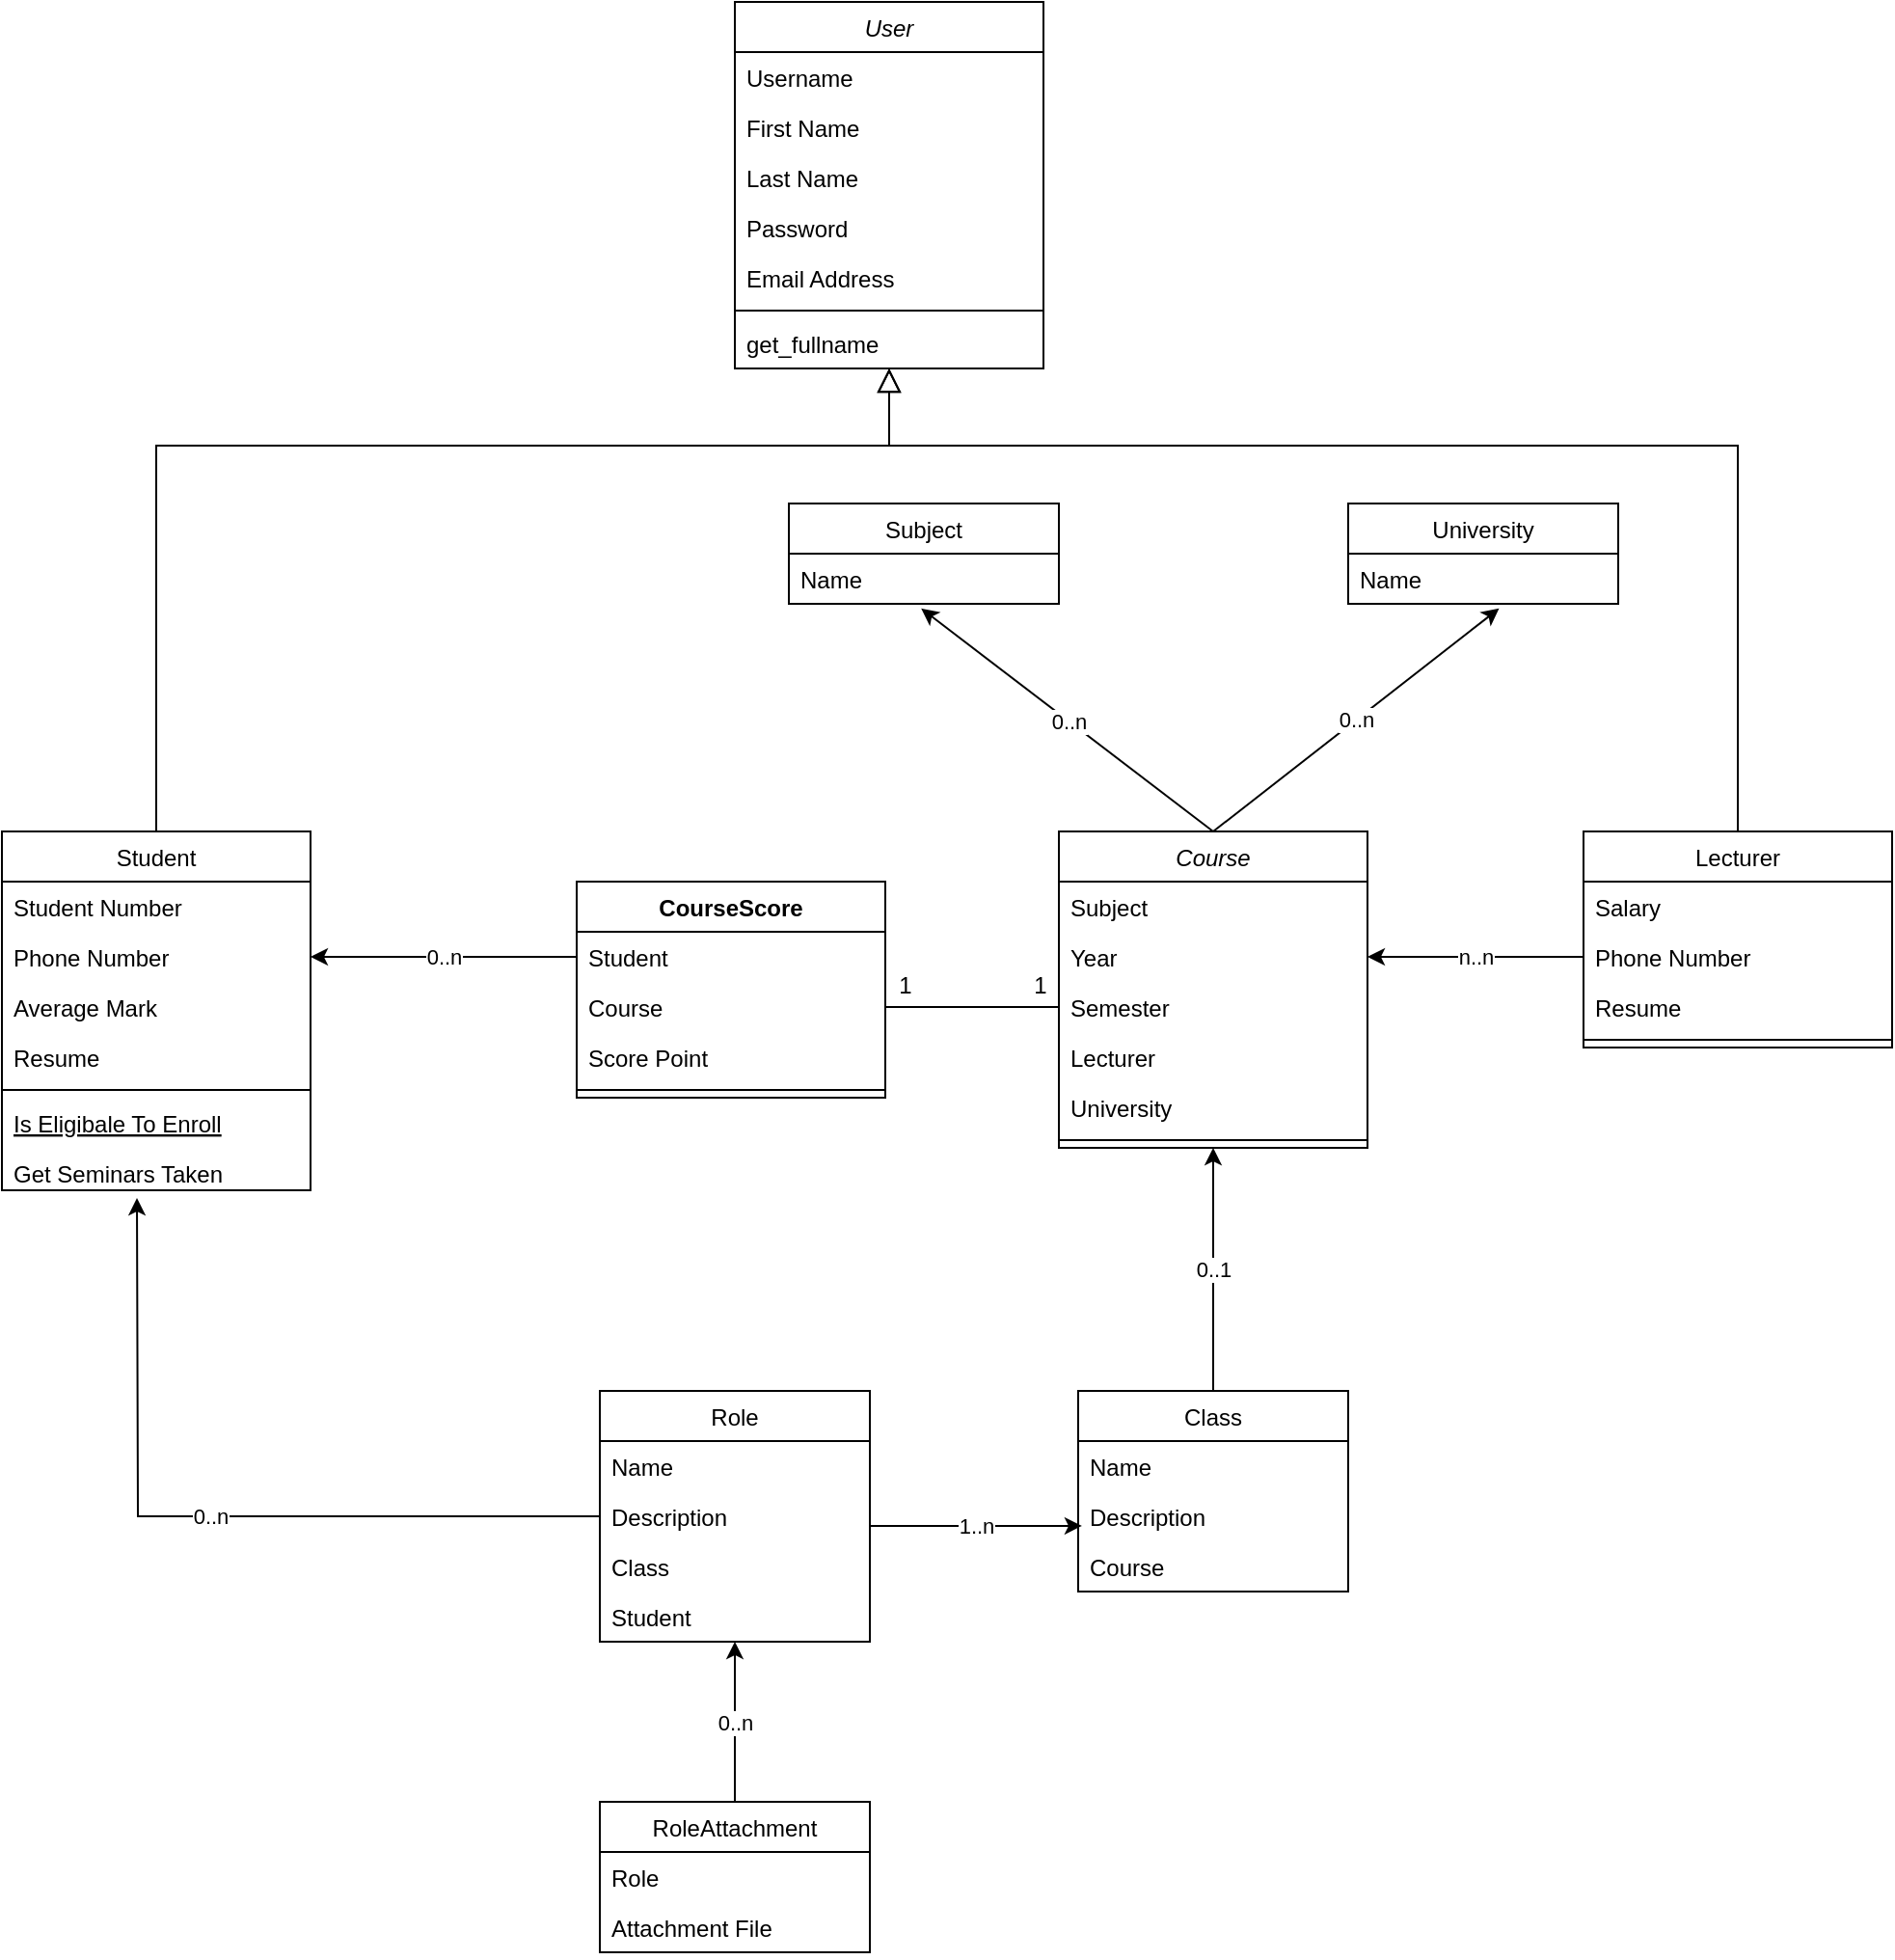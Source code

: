 <mxfile version="13.9.9" type="github">
  <diagram id="C5RBs43oDa-KdzZeNtuy" name="Page-1">
    <mxGraphModel dx="1865" dy="1749" grid="1" gridSize="10" guides="1" tooltips="1" connect="1" arrows="1" fold="1" page="1" pageScale="1" pageWidth="827" pageHeight="1169" math="0" shadow="0">
      <root>
        <mxCell id="WIyWlLk6GJQsqaUBKTNV-0" />
        <mxCell id="WIyWlLk6GJQsqaUBKTNV-1" parent="WIyWlLk6GJQsqaUBKTNV-0" />
        <mxCell id="zkfFHV4jXpPFQw0GAbJ--0" value="User" style="swimlane;fontStyle=2;align=center;verticalAlign=top;childLayout=stackLayout;horizontal=1;startSize=26;horizontalStack=0;resizeParent=1;resizeLast=0;collapsible=1;marginBottom=0;rounded=0;shadow=0;strokeWidth=1;" parent="WIyWlLk6GJQsqaUBKTNV-1" vertex="1">
          <mxGeometry x="260" y="-70" width="160" height="190" as="geometry">
            <mxRectangle x="230" y="140" width="160" height="26" as="alternateBounds" />
          </mxGeometry>
        </mxCell>
        <mxCell id="tCNZL2-Ipxgl9qcMAhFC-2" value="Username" style="text;align=left;verticalAlign=top;spacingLeft=4;spacingRight=4;overflow=hidden;rotatable=0;points=[[0,0.5],[1,0.5]];portConstraint=eastwest;" parent="zkfFHV4jXpPFQw0GAbJ--0" vertex="1">
          <mxGeometry y="26" width="160" height="26" as="geometry" />
        </mxCell>
        <mxCell id="zkfFHV4jXpPFQw0GAbJ--1" value="First Name" style="text;align=left;verticalAlign=top;spacingLeft=4;spacingRight=4;overflow=hidden;rotatable=0;points=[[0,0.5],[1,0.5]];portConstraint=eastwest;" parent="zkfFHV4jXpPFQw0GAbJ--0" vertex="1">
          <mxGeometry y="52" width="160" height="26" as="geometry" />
        </mxCell>
        <mxCell id="tCNZL2-Ipxgl9qcMAhFC-0" value="Last Name" style="text;align=left;verticalAlign=top;spacingLeft=4;spacingRight=4;overflow=hidden;rotatable=0;points=[[0,0.5],[1,0.5]];portConstraint=eastwest;" parent="zkfFHV4jXpPFQw0GAbJ--0" vertex="1">
          <mxGeometry y="78" width="160" height="26" as="geometry" />
        </mxCell>
        <mxCell id="tCNZL2-Ipxgl9qcMAhFC-1" value="Password" style="text;align=left;verticalAlign=top;spacingLeft=4;spacingRight=4;overflow=hidden;rotatable=0;points=[[0,0.5],[1,0.5]];portConstraint=eastwest;rounded=0;shadow=0;html=0;" parent="zkfFHV4jXpPFQw0GAbJ--0" vertex="1">
          <mxGeometry y="104" width="160" height="26" as="geometry" />
        </mxCell>
        <mxCell id="zkfFHV4jXpPFQw0GAbJ--3" value="Email Address" style="text;align=left;verticalAlign=top;spacingLeft=4;spacingRight=4;overflow=hidden;rotatable=0;points=[[0,0.5],[1,0.5]];portConstraint=eastwest;rounded=0;shadow=0;html=0;" parent="zkfFHV4jXpPFQw0GAbJ--0" vertex="1">
          <mxGeometry y="130" width="160" height="26" as="geometry" />
        </mxCell>
        <mxCell id="zkfFHV4jXpPFQw0GAbJ--4" value="" style="line;html=1;strokeWidth=1;align=left;verticalAlign=middle;spacingTop=-1;spacingLeft=3;spacingRight=3;rotatable=0;labelPosition=right;points=[];portConstraint=eastwest;" parent="zkfFHV4jXpPFQw0GAbJ--0" vertex="1">
          <mxGeometry y="156" width="160" height="8" as="geometry" />
        </mxCell>
        <mxCell id="zkfFHV4jXpPFQw0GAbJ--5" value="get_fullname" style="text;align=left;verticalAlign=top;spacingLeft=4;spacingRight=4;overflow=hidden;rotatable=0;points=[[0,0.5],[1,0.5]];portConstraint=eastwest;" parent="zkfFHV4jXpPFQw0GAbJ--0" vertex="1">
          <mxGeometry y="164" width="160" height="26" as="geometry" />
        </mxCell>
        <mxCell id="zkfFHV4jXpPFQw0GAbJ--6" value="Student" style="swimlane;fontStyle=0;align=center;verticalAlign=top;childLayout=stackLayout;horizontal=1;startSize=26;horizontalStack=0;resizeParent=1;resizeLast=0;collapsible=1;marginBottom=0;rounded=0;shadow=0;strokeWidth=1;" parent="WIyWlLk6GJQsqaUBKTNV-1" vertex="1">
          <mxGeometry x="-120" y="360" width="160" height="186" as="geometry">
            <mxRectangle x="130" y="380" width="160" height="26" as="alternateBounds" />
          </mxGeometry>
        </mxCell>
        <mxCell id="zkfFHV4jXpPFQw0GAbJ--7" value="Student Number" style="text;align=left;verticalAlign=top;spacingLeft=4;spacingRight=4;overflow=hidden;rotatable=0;points=[[0,0.5],[1,0.5]];portConstraint=eastwest;" parent="zkfFHV4jXpPFQw0GAbJ--6" vertex="1">
          <mxGeometry y="26" width="160" height="26" as="geometry" />
        </mxCell>
        <mxCell id="tCNZL2-Ipxgl9qcMAhFC-3" value="Phone Number" style="text;align=left;verticalAlign=top;spacingLeft=4;spacingRight=4;overflow=hidden;rotatable=0;points=[[0,0.5],[1,0.5]];portConstraint=eastwest;rounded=0;shadow=0;html=0;" parent="zkfFHV4jXpPFQw0GAbJ--6" vertex="1">
          <mxGeometry y="52" width="160" height="26" as="geometry" />
        </mxCell>
        <mxCell id="zkfFHV4jXpPFQw0GAbJ--8" value="Average Mark" style="text;align=left;verticalAlign=top;spacingLeft=4;spacingRight=4;overflow=hidden;rotatable=0;points=[[0,0.5],[1,0.5]];portConstraint=eastwest;rounded=0;shadow=0;html=0;" parent="zkfFHV4jXpPFQw0GAbJ--6" vertex="1">
          <mxGeometry y="78" width="160" height="26" as="geometry" />
        </mxCell>
        <mxCell id="aGNS2__uTTkb6mCZXHY8-19" value="Resume" style="text;align=left;verticalAlign=top;spacingLeft=4;spacingRight=4;overflow=hidden;rotatable=0;points=[[0,0.5],[1,0.5]];portConstraint=eastwest;rounded=0;shadow=0;html=0;" parent="zkfFHV4jXpPFQw0GAbJ--6" vertex="1">
          <mxGeometry y="104" width="160" height="26" as="geometry" />
        </mxCell>
        <mxCell id="zkfFHV4jXpPFQw0GAbJ--9" value="" style="line;html=1;strokeWidth=1;align=left;verticalAlign=middle;spacingTop=-1;spacingLeft=3;spacingRight=3;rotatable=0;labelPosition=right;points=[];portConstraint=eastwest;" parent="zkfFHV4jXpPFQw0GAbJ--6" vertex="1">
          <mxGeometry y="130" width="160" height="8" as="geometry" />
        </mxCell>
        <mxCell id="zkfFHV4jXpPFQw0GAbJ--10" value="Is Eligibale To Enroll" style="text;align=left;verticalAlign=top;spacingLeft=4;spacingRight=4;overflow=hidden;rotatable=0;points=[[0,0.5],[1,0.5]];portConstraint=eastwest;fontStyle=4" parent="zkfFHV4jXpPFQw0GAbJ--6" vertex="1">
          <mxGeometry y="138" width="160" height="26" as="geometry" />
        </mxCell>
        <mxCell id="zkfFHV4jXpPFQw0GAbJ--11" value="Get Seminars Taken" style="text;align=left;verticalAlign=top;spacingLeft=4;spacingRight=4;overflow=hidden;rotatable=0;points=[[0,0.5],[1,0.5]];portConstraint=eastwest;" parent="zkfFHV4jXpPFQw0GAbJ--6" vertex="1">
          <mxGeometry y="164" width="160" height="22" as="geometry" />
        </mxCell>
        <mxCell id="zkfFHV4jXpPFQw0GAbJ--12" value="" style="endArrow=block;endSize=10;endFill=0;shadow=0;strokeWidth=1;rounded=0;edgeStyle=elbowEdgeStyle;elbow=vertical;" parent="WIyWlLk6GJQsqaUBKTNV-1" source="zkfFHV4jXpPFQw0GAbJ--6" target="zkfFHV4jXpPFQw0GAbJ--0" edge="1">
          <mxGeometry width="160" relative="1" as="geometry">
            <mxPoint x="200" y="203" as="sourcePoint" />
            <mxPoint x="200" y="203" as="targetPoint" />
            <Array as="points">
              <mxPoint x="340" y="160" />
            </Array>
          </mxGeometry>
        </mxCell>
        <mxCell id="zkfFHV4jXpPFQw0GAbJ--13" value="Lecturer" style="swimlane;fontStyle=0;align=center;verticalAlign=top;childLayout=stackLayout;horizontal=1;startSize=26;horizontalStack=0;resizeParent=1;resizeLast=0;collapsible=1;marginBottom=0;rounded=0;shadow=0;strokeWidth=1;" parent="WIyWlLk6GJQsqaUBKTNV-1" vertex="1">
          <mxGeometry x="700" y="360" width="160" height="112" as="geometry">
            <mxRectangle x="340" y="380" width="170" height="26" as="alternateBounds" />
          </mxGeometry>
        </mxCell>
        <mxCell id="zkfFHV4jXpPFQw0GAbJ--14" value="Salary" style="text;align=left;verticalAlign=top;spacingLeft=4;spacingRight=4;overflow=hidden;rotatable=0;points=[[0,0.5],[1,0.5]];portConstraint=eastwest;" parent="zkfFHV4jXpPFQw0GAbJ--13" vertex="1">
          <mxGeometry y="26" width="160" height="26" as="geometry" />
        </mxCell>
        <mxCell id="zkfFHV4jXpPFQw0GAbJ--2" value="Phone Number" style="text;align=left;verticalAlign=top;spacingLeft=4;spacingRight=4;overflow=hidden;rotatable=0;points=[[0,0.5],[1,0.5]];portConstraint=eastwest;rounded=0;shadow=0;html=0;" parent="zkfFHV4jXpPFQw0GAbJ--13" vertex="1">
          <mxGeometry y="52" width="160" height="26" as="geometry" />
        </mxCell>
        <mxCell id="aGNS2__uTTkb6mCZXHY8-20" value="Resume" style="text;align=left;verticalAlign=top;spacingLeft=4;spacingRight=4;overflow=hidden;rotatable=0;points=[[0,0.5],[1,0.5]];portConstraint=eastwest;rounded=0;shadow=0;html=0;" parent="zkfFHV4jXpPFQw0GAbJ--13" vertex="1">
          <mxGeometry y="78" width="160" height="26" as="geometry" />
        </mxCell>
        <mxCell id="zkfFHV4jXpPFQw0GAbJ--15" value="" style="line;html=1;strokeWidth=1;align=left;verticalAlign=middle;spacingTop=-1;spacingLeft=3;spacingRight=3;rotatable=0;labelPosition=right;points=[];portConstraint=eastwest;" parent="zkfFHV4jXpPFQw0GAbJ--13" vertex="1">
          <mxGeometry y="104" width="160" height="8" as="geometry" />
        </mxCell>
        <mxCell id="zkfFHV4jXpPFQw0GAbJ--16" value="" style="endArrow=block;endSize=10;endFill=0;shadow=0;strokeWidth=1;rounded=0;edgeStyle=elbowEdgeStyle;elbow=vertical;" parent="WIyWlLk6GJQsqaUBKTNV-1" source="zkfFHV4jXpPFQw0GAbJ--13" target="zkfFHV4jXpPFQw0GAbJ--0" edge="1">
          <mxGeometry width="160" relative="1" as="geometry">
            <mxPoint x="210" y="373" as="sourcePoint" />
            <mxPoint x="310" y="271" as="targetPoint" />
            <Array as="points">
              <mxPoint x="340" y="160" />
            </Array>
          </mxGeometry>
        </mxCell>
        <mxCell id="tCNZL2-Ipxgl9qcMAhFC-4" value="Course" style="swimlane;fontStyle=2;align=center;verticalAlign=top;childLayout=stackLayout;horizontal=1;startSize=26;horizontalStack=0;resizeParent=1;resizeLast=0;collapsible=1;marginBottom=0;rounded=0;shadow=0;strokeWidth=1;" parent="WIyWlLk6GJQsqaUBKTNV-1" vertex="1">
          <mxGeometry x="428" y="360" width="160" height="164" as="geometry">
            <mxRectangle x="230" y="140" width="160" height="26" as="alternateBounds" />
          </mxGeometry>
        </mxCell>
        <mxCell id="tCNZL2-Ipxgl9qcMAhFC-5" value="Subject" style="text;align=left;verticalAlign=top;spacingLeft=4;spacingRight=4;overflow=hidden;rotatable=0;points=[[0,0.5],[1,0.5]];portConstraint=eastwest;" parent="tCNZL2-Ipxgl9qcMAhFC-4" vertex="1">
          <mxGeometry y="26" width="160" height="26" as="geometry" />
        </mxCell>
        <mxCell id="tCNZL2-Ipxgl9qcMAhFC-6" value="Year" style="text;align=left;verticalAlign=top;spacingLeft=4;spacingRight=4;overflow=hidden;rotatable=0;points=[[0,0.5],[1,0.5]];portConstraint=eastwest;" parent="tCNZL2-Ipxgl9qcMAhFC-4" vertex="1">
          <mxGeometry y="52" width="160" height="26" as="geometry" />
        </mxCell>
        <mxCell id="tCNZL2-Ipxgl9qcMAhFC-7" value="Semester" style="text;align=left;verticalAlign=top;spacingLeft=4;spacingRight=4;overflow=hidden;rotatable=0;points=[[0,0.5],[1,0.5]];portConstraint=eastwest;" parent="tCNZL2-Ipxgl9qcMAhFC-4" vertex="1">
          <mxGeometry y="78" width="160" height="26" as="geometry" />
        </mxCell>
        <mxCell id="tCNZL2-Ipxgl9qcMAhFC-8" value="Lecturer" style="text;align=left;verticalAlign=top;spacingLeft=4;spacingRight=4;overflow=hidden;rotatable=0;points=[[0,0.5],[1,0.5]];portConstraint=eastwest;rounded=0;shadow=0;html=0;" parent="tCNZL2-Ipxgl9qcMAhFC-4" vertex="1">
          <mxGeometry y="104" width="160" height="26" as="geometry" />
        </mxCell>
        <mxCell id="aGNS2__uTTkb6mCZXHY8-76" value="University" style="text;align=left;verticalAlign=top;spacingLeft=4;spacingRight=4;overflow=hidden;rotatable=0;points=[[0,0.5],[1,0.5]];portConstraint=eastwest;rounded=0;shadow=0;html=0;" parent="tCNZL2-Ipxgl9qcMAhFC-4" vertex="1">
          <mxGeometry y="130" width="160" height="26" as="geometry" />
        </mxCell>
        <mxCell id="tCNZL2-Ipxgl9qcMAhFC-10" value="" style="line;html=1;strokeWidth=1;align=left;verticalAlign=middle;spacingTop=-1;spacingLeft=3;spacingRight=3;rotatable=0;labelPosition=right;points=[];portConstraint=eastwest;" parent="tCNZL2-Ipxgl9qcMAhFC-4" vertex="1">
          <mxGeometry y="156" width="160" height="8" as="geometry" />
        </mxCell>
        <mxCell id="aGNS2__uTTkb6mCZXHY8-4" value="CourseScore" style="swimlane;fontStyle=1;align=center;verticalAlign=top;childLayout=stackLayout;horizontal=1;startSize=26;horizontalStack=0;resizeParent=1;resizeParentMax=0;resizeLast=0;collapsible=1;marginBottom=0;" parent="WIyWlLk6GJQsqaUBKTNV-1" vertex="1">
          <mxGeometry x="178" y="386" width="160" height="112" as="geometry" />
        </mxCell>
        <mxCell id="aGNS2__uTTkb6mCZXHY8-5" value="Student" style="text;strokeColor=none;fillColor=none;align=left;verticalAlign=top;spacingLeft=4;spacingRight=4;overflow=hidden;rotatable=0;points=[[0,0.5],[1,0.5]];portConstraint=eastwest;" parent="aGNS2__uTTkb6mCZXHY8-4" vertex="1">
          <mxGeometry y="26" width="160" height="26" as="geometry" />
        </mxCell>
        <mxCell id="aGNS2__uTTkb6mCZXHY8-8" value="Course" style="text;strokeColor=none;fillColor=none;align=left;verticalAlign=top;spacingLeft=4;spacingRight=4;overflow=hidden;rotatable=0;points=[[0,0.5],[1,0.5]];portConstraint=eastwest;" parent="aGNS2__uTTkb6mCZXHY8-4" vertex="1">
          <mxGeometry y="52" width="160" height="26" as="geometry" />
        </mxCell>
        <mxCell id="aGNS2__uTTkb6mCZXHY8-9" value="Score Point" style="text;strokeColor=none;fillColor=none;align=left;verticalAlign=top;spacingLeft=4;spacingRight=4;overflow=hidden;rotatable=0;points=[[0,0.5],[1,0.5]];portConstraint=eastwest;" parent="aGNS2__uTTkb6mCZXHY8-4" vertex="1">
          <mxGeometry y="78" width="160" height="26" as="geometry" />
        </mxCell>
        <mxCell id="aGNS2__uTTkb6mCZXHY8-6" value="" style="line;strokeWidth=1;fillColor=none;align=left;verticalAlign=middle;spacingTop=-1;spacingLeft=3;spacingRight=3;rotatable=0;labelPosition=right;points=[];portConstraint=eastwest;" parent="aGNS2__uTTkb6mCZXHY8-4" vertex="1">
          <mxGeometry y="104" width="160" height="8" as="geometry" />
        </mxCell>
        <mxCell id="aGNS2__uTTkb6mCZXHY8-36" value="Role" style="swimlane;fontStyle=0;childLayout=stackLayout;horizontal=1;startSize=26;fillColor=none;horizontalStack=0;resizeParent=1;resizeParentMax=0;resizeLast=0;collapsible=1;marginBottom=0;" parent="WIyWlLk6GJQsqaUBKTNV-1" vertex="1">
          <mxGeometry x="190" y="650" width="140" height="130" as="geometry" />
        </mxCell>
        <mxCell id="aGNS2__uTTkb6mCZXHY8-37" value="Name" style="text;strokeColor=none;fillColor=none;align=left;verticalAlign=top;spacingLeft=4;spacingRight=4;overflow=hidden;rotatable=0;points=[[0,0.5],[1,0.5]];portConstraint=eastwest;" parent="aGNS2__uTTkb6mCZXHY8-36" vertex="1">
          <mxGeometry y="26" width="140" height="26" as="geometry" />
        </mxCell>
        <mxCell id="aGNS2__uTTkb6mCZXHY8-38" value="Description" style="text;strokeColor=none;fillColor=none;align=left;verticalAlign=top;spacingLeft=4;spacingRight=4;overflow=hidden;rotatable=0;points=[[0,0.5],[1,0.5]];portConstraint=eastwest;" parent="aGNS2__uTTkb6mCZXHY8-36" vertex="1">
          <mxGeometry y="52" width="140" height="26" as="geometry" />
        </mxCell>
        <mxCell id="aGNS2__uTTkb6mCZXHY8-39" value="Class" style="text;strokeColor=none;fillColor=none;align=left;verticalAlign=top;spacingLeft=4;spacingRight=4;overflow=hidden;rotatable=0;points=[[0,0.5],[1,0.5]];portConstraint=eastwest;" parent="aGNS2__uTTkb6mCZXHY8-36" vertex="1">
          <mxGeometry y="78" width="140" height="26" as="geometry" />
        </mxCell>
        <mxCell id="aGNS2__uTTkb6mCZXHY8-40" value="Student" style="text;strokeColor=none;fillColor=none;align=left;verticalAlign=top;spacingLeft=4;spacingRight=4;overflow=hidden;rotatable=0;points=[[0,0.5],[1,0.5]];portConstraint=eastwest;" parent="aGNS2__uTTkb6mCZXHY8-36" vertex="1">
          <mxGeometry y="104" width="140" height="26" as="geometry" />
        </mxCell>
        <mxCell id="aGNS2__uTTkb6mCZXHY8-41" value="Class" style="swimlane;fontStyle=0;childLayout=stackLayout;horizontal=1;startSize=26;fillColor=none;horizontalStack=0;resizeParent=1;resizeParentMax=0;resizeLast=0;collapsible=1;marginBottom=0;" parent="WIyWlLk6GJQsqaUBKTNV-1" vertex="1">
          <mxGeometry x="438" y="650" width="140" height="104" as="geometry" />
        </mxCell>
        <mxCell id="aGNS2__uTTkb6mCZXHY8-42" value="Name" style="text;strokeColor=none;fillColor=none;align=left;verticalAlign=top;spacingLeft=4;spacingRight=4;overflow=hidden;rotatable=0;points=[[0,0.5],[1,0.5]];portConstraint=eastwest;" parent="aGNS2__uTTkb6mCZXHY8-41" vertex="1">
          <mxGeometry y="26" width="140" height="26" as="geometry" />
        </mxCell>
        <mxCell id="aGNS2__uTTkb6mCZXHY8-43" value="Description" style="text;strokeColor=none;fillColor=none;align=left;verticalAlign=top;spacingLeft=4;spacingRight=4;overflow=hidden;rotatable=0;points=[[0,0.5],[1,0.5]];portConstraint=eastwest;" parent="aGNS2__uTTkb6mCZXHY8-41" vertex="1">
          <mxGeometry y="52" width="140" height="26" as="geometry" />
        </mxCell>
        <mxCell id="aGNS2__uTTkb6mCZXHY8-44" value="Course" style="text;strokeColor=none;fillColor=none;align=left;verticalAlign=top;spacingLeft=4;spacingRight=4;overflow=hidden;rotatable=0;points=[[0,0.5],[1,0.5]];portConstraint=eastwest;" parent="aGNS2__uTTkb6mCZXHY8-41" vertex="1">
          <mxGeometry y="78" width="140" height="26" as="geometry" />
        </mxCell>
        <mxCell id="aGNS2__uTTkb6mCZXHY8-45" value="RoleAttachment" style="swimlane;fontStyle=0;childLayout=stackLayout;horizontal=1;startSize=26;fillColor=none;horizontalStack=0;resizeParent=1;resizeParentMax=0;resizeLast=0;collapsible=1;marginBottom=0;" parent="WIyWlLk6GJQsqaUBKTNV-1" vertex="1">
          <mxGeometry x="190" y="863" width="140" height="78" as="geometry" />
        </mxCell>
        <mxCell id="aGNS2__uTTkb6mCZXHY8-46" value="Role" style="text;strokeColor=none;fillColor=none;align=left;verticalAlign=top;spacingLeft=4;spacingRight=4;overflow=hidden;rotatable=0;points=[[0,0.5],[1,0.5]];portConstraint=eastwest;" parent="aGNS2__uTTkb6mCZXHY8-45" vertex="1">
          <mxGeometry y="26" width="140" height="26" as="geometry" />
        </mxCell>
        <mxCell id="aGNS2__uTTkb6mCZXHY8-47" value="Attachment File" style="text;strokeColor=none;fillColor=none;align=left;verticalAlign=top;spacingLeft=4;spacingRight=4;overflow=hidden;rotatable=0;points=[[0,0.5],[1,0.5]];portConstraint=eastwest;" parent="aGNS2__uTTkb6mCZXHY8-45" vertex="1">
          <mxGeometry y="52" width="140" height="26" as="geometry" />
        </mxCell>
        <mxCell id="aGNS2__uTTkb6mCZXHY8-49" value="" style="endArrow=classic;html=1;entryX=1;entryY=0.5;entryDx=0;entryDy=0;exitX=0;exitY=0.5;exitDx=0;exitDy=0;" parent="WIyWlLk6GJQsqaUBKTNV-1" source="zkfFHV4jXpPFQw0GAbJ--2" target="tCNZL2-Ipxgl9qcMAhFC-6" edge="1">
          <mxGeometry relative="1" as="geometry">
            <mxPoint x="660" y="520" as="sourcePoint" />
            <mxPoint x="670" y="610" as="targetPoint" />
          </mxGeometry>
        </mxCell>
        <mxCell id="aGNS2__uTTkb6mCZXHY8-50" value="n..n" style="edgeLabel;resizable=0;html=1;align=center;verticalAlign=middle;" parent="aGNS2__uTTkb6mCZXHY8-49" connectable="0" vertex="1">
          <mxGeometry relative="1" as="geometry" />
        </mxCell>
        <mxCell id="aGNS2__uTTkb6mCZXHY8-52" value="" style="endArrow=none;html=1;exitX=1;exitY=0.5;exitDx=0;exitDy=0;entryX=0;entryY=0.5;entryDx=0;entryDy=0;" parent="WIyWlLk6GJQsqaUBKTNV-1" source="aGNS2__uTTkb6mCZXHY8-8" target="tCNZL2-Ipxgl9qcMAhFC-7" edge="1">
          <mxGeometry width="50" height="50" relative="1" as="geometry">
            <mxPoint x="298" y="470" as="sourcePoint" />
            <mxPoint x="348" y="420" as="targetPoint" />
          </mxGeometry>
        </mxCell>
        <mxCell id="aGNS2__uTTkb6mCZXHY8-68" value="1" style="text;html=1;align=center;verticalAlign=middle;resizable=0;points=[];autosize=1;" parent="WIyWlLk6GJQsqaUBKTNV-1" vertex="1">
          <mxGeometry x="338" y="430" width="20" height="20" as="geometry" />
        </mxCell>
        <mxCell id="aGNS2__uTTkb6mCZXHY8-69" value="1" style="text;html=1;align=center;verticalAlign=middle;resizable=0;points=[];autosize=1;" parent="WIyWlLk6GJQsqaUBKTNV-1" vertex="1">
          <mxGeometry x="408" y="430" width="20" height="20" as="geometry" />
        </mxCell>
        <mxCell id="aGNS2__uTTkb6mCZXHY8-78" value="University" style="swimlane;fontStyle=0;childLayout=stackLayout;horizontal=1;startSize=26;fillColor=none;horizontalStack=0;resizeParent=1;resizeParentMax=0;resizeLast=0;collapsible=1;marginBottom=0;" parent="WIyWlLk6GJQsqaUBKTNV-1" vertex="1">
          <mxGeometry x="578" y="190" width="140" height="52" as="geometry" />
        </mxCell>
        <mxCell id="aGNS2__uTTkb6mCZXHY8-79" value="Name" style="text;strokeColor=none;fillColor=none;align=left;verticalAlign=top;spacingLeft=4;spacingRight=4;overflow=hidden;rotatable=0;points=[[0,0.5],[1,0.5]];portConstraint=eastwest;" parent="aGNS2__uTTkb6mCZXHY8-78" vertex="1">
          <mxGeometry y="26" width="140" height="26" as="geometry" />
        </mxCell>
        <mxCell id="ci9ztEeEWm6OPkquWZb8-0" value="0..n" style="edgeStyle=orthogonalEdgeStyle;rounded=0;orthogonalLoop=1;jettySize=auto;html=1;exitX=0;exitY=0.5;exitDx=0;exitDy=0;entryX=1;entryY=0.5;entryDx=0;entryDy=0;" parent="WIyWlLk6GJQsqaUBKTNV-1" source="aGNS2__uTTkb6mCZXHY8-5" target="tCNZL2-Ipxgl9qcMAhFC-3" edge="1">
          <mxGeometry relative="1" as="geometry" />
        </mxCell>
        <mxCell id="z4KguwFKo4-yPwjwc0_J-0" value="0..n" style="edgeStyle=orthogonalEdgeStyle;rounded=0;orthogonalLoop=1;jettySize=auto;html=1;exitX=0;exitY=0.5;exitDx=0;exitDy=0;" edge="1" parent="WIyWlLk6GJQsqaUBKTNV-1" source="aGNS2__uTTkb6mCZXHY8-38">
          <mxGeometry relative="1" as="geometry">
            <mxPoint x="178" y="584" as="sourcePoint" />
            <mxPoint x="-50" y="550" as="targetPoint" />
          </mxGeometry>
        </mxCell>
        <mxCell id="z4KguwFKo4-yPwjwc0_J-2" value="0..n" style="edgeStyle=orthogonalEdgeStyle;rounded=0;orthogonalLoop=1;jettySize=auto;html=1;exitX=0.5;exitY=0;exitDx=0;exitDy=0;entryX=0.5;entryY=1;entryDx=0;entryDy=0;entryPerimeter=0;" edge="1" parent="WIyWlLk6GJQsqaUBKTNV-1" source="aGNS2__uTTkb6mCZXHY8-45" target="aGNS2__uTTkb6mCZXHY8-40">
          <mxGeometry relative="1" as="geometry">
            <mxPoint x="598" y="843" as="sourcePoint" />
            <mxPoint x="460" y="843" as="targetPoint" />
            <Array as="points">
              <mxPoint x="260" y="820" />
              <mxPoint x="260" y="820" />
            </Array>
          </mxGeometry>
        </mxCell>
        <mxCell id="z4KguwFKo4-yPwjwc0_J-6" value="" style="endArrow=classic;html=1;entryX=0.014;entryY=0.692;entryDx=0;entryDy=0;entryPerimeter=0;" edge="1" parent="WIyWlLk6GJQsqaUBKTNV-1" target="aGNS2__uTTkb6mCZXHY8-43">
          <mxGeometry relative="1" as="geometry">
            <mxPoint x="330" y="720" as="sourcePoint" />
            <mxPoint x="430" y="720" as="targetPoint" />
          </mxGeometry>
        </mxCell>
        <mxCell id="z4KguwFKo4-yPwjwc0_J-7" value="1..n" style="edgeLabel;resizable=0;html=1;align=center;verticalAlign=middle;" connectable="0" vertex="1" parent="z4KguwFKo4-yPwjwc0_J-6">
          <mxGeometry relative="1" as="geometry" />
        </mxCell>
        <mxCell id="z4KguwFKo4-yPwjwc0_J-8" value="Subject" style="swimlane;fontStyle=0;childLayout=stackLayout;horizontal=1;startSize=26;fillColor=none;horizontalStack=0;resizeParent=1;resizeParentMax=0;resizeLast=0;collapsible=1;marginBottom=0;" vertex="1" parent="WIyWlLk6GJQsqaUBKTNV-1">
          <mxGeometry x="288" y="190" width="140" height="52" as="geometry" />
        </mxCell>
        <mxCell id="z4KguwFKo4-yPwjwc0_J-9" value="Name" style="text;strokeColor=none;fillColor=none;align=left;verticalAlign=top;spacingLeft=4;spacingRight=4;overflow=hidden;rotatable=0;points=[[0,0.5],[1,0.5]];portConstraint=eastwest;" vertex="1" parent="z4KguwFKo4-yPwjwc0_J-8">
          <mxGeometry y="26" width="140" height="26" as="geometry" />
        </mxCell>
        <mxCell id="z4KguwFKo4-yPwjwc0_J-12" value="" style="endArrow=classic;html=1;entryX=0.559;entryY=1.092;entryDx=0;entryDy=0;entryPerimeter=0;exitX=0.5;exitY=0;exitDx=0;exitDy=0;" edge="1" parent="WIyWlLk6GJQsqaUBKTNV-1" source="tCNZL2-Ipxgl9qcMAhFC-4" target="aGNS2__uTTkb6mCZXHY8-79">
          <mxGeometry relative="1" as="geometry">
            <mxPoint x="270" y="330.01" as="sourcePoint" />
            <mxPoint x="379.96" y="330.002" as="targetPoint" />
          </mxGeometry>
        </mxCell>
        <mxCell id="z4KguwFKo4-yPwjwc0_J-13" value="0..n" style="edgeLabel;resizable=0;html=1;align=center;verticalAlign=middle;" connectable="0" vertex="1" parent="z4KguwFKo4-yPwjwc0_J-12">
          <mxGeometry relative="1" as="geometry" />
        </mxCell>
        <mxCell id="z4KguwFKo4-yPwjwc0_J-14" value="" style="endArrow=classic;html=1;entryX=0.49;entryY=1.092;entryDx=0;entryDy=0;entryPerimeter=0;exitX=0.5;exitY=0;exitDx=0;exitDy=0;" edge="1" parent="WIyWlLk6GJQsqaUBKTNV-1" source="tCNZL2-Ipxgl9qcMAhFC-4" target="z4KguwFKo4-yPwjwc0_J-9">
          <mxGeometry relative="1" as="geometry">
            <mxPoint x="518" y="370" as="sourcePoint" />
            <mxPoint x="608.26" y="258.392" as="targetPoint" />
          </mxGeometry>
        </mxCell>
        <mxCell id="z4KguwFKo4-yPwjwc0_J-15" value="0..n" style="edgeLabel;resizable=0;html=1;align=center;verticalAlign=middle;" connectable="0" vertex="1" parent="z4KguwFKo4-yPwjwc0_J-14">
          <mxGeometry relative="1" as="geometry" />
        </mxCell>
        <mxCell id="z4KguwFKo4-yPwjwc0_J-16" value="" style="endArrow=classic;html=1;exitX=0.5;exitY=0;exitDx=0;exitDy=0;entryX=0.5;entryY=1;entryDx=0;entryDy=0;" edge="1" parent="WIyWlLk6GJQsqaUBKTNV-1" source="aGNS2__uTTkb6mCZXHY8-41" target="tCNZL2-Ipxgl9qcMAhFC-4">
          <mxGeometry relative="1" as="geometry">
            <mxPoint x="518" y="370" as="sourcePoint" />
            <mxPoint x="370" y="560" as="targetPoint" />
          </mxGeometry>
        </mxCell>
        <mxCell id="z4KguwFKo4-yPwjwc0_J-17" value="0..1" style="edgeLabel;resizable=0;html=1;align=center;verticalAlign=middle;" connectable="0" vertex="1" parent="z4KguwFKo4-yPwjwc0_J-16">
          <mxGeometry relative="1" as="geometry" />
        </mxCell>
      </root>
    </mxGraphModel>
  </diagram>
</mxfile>
